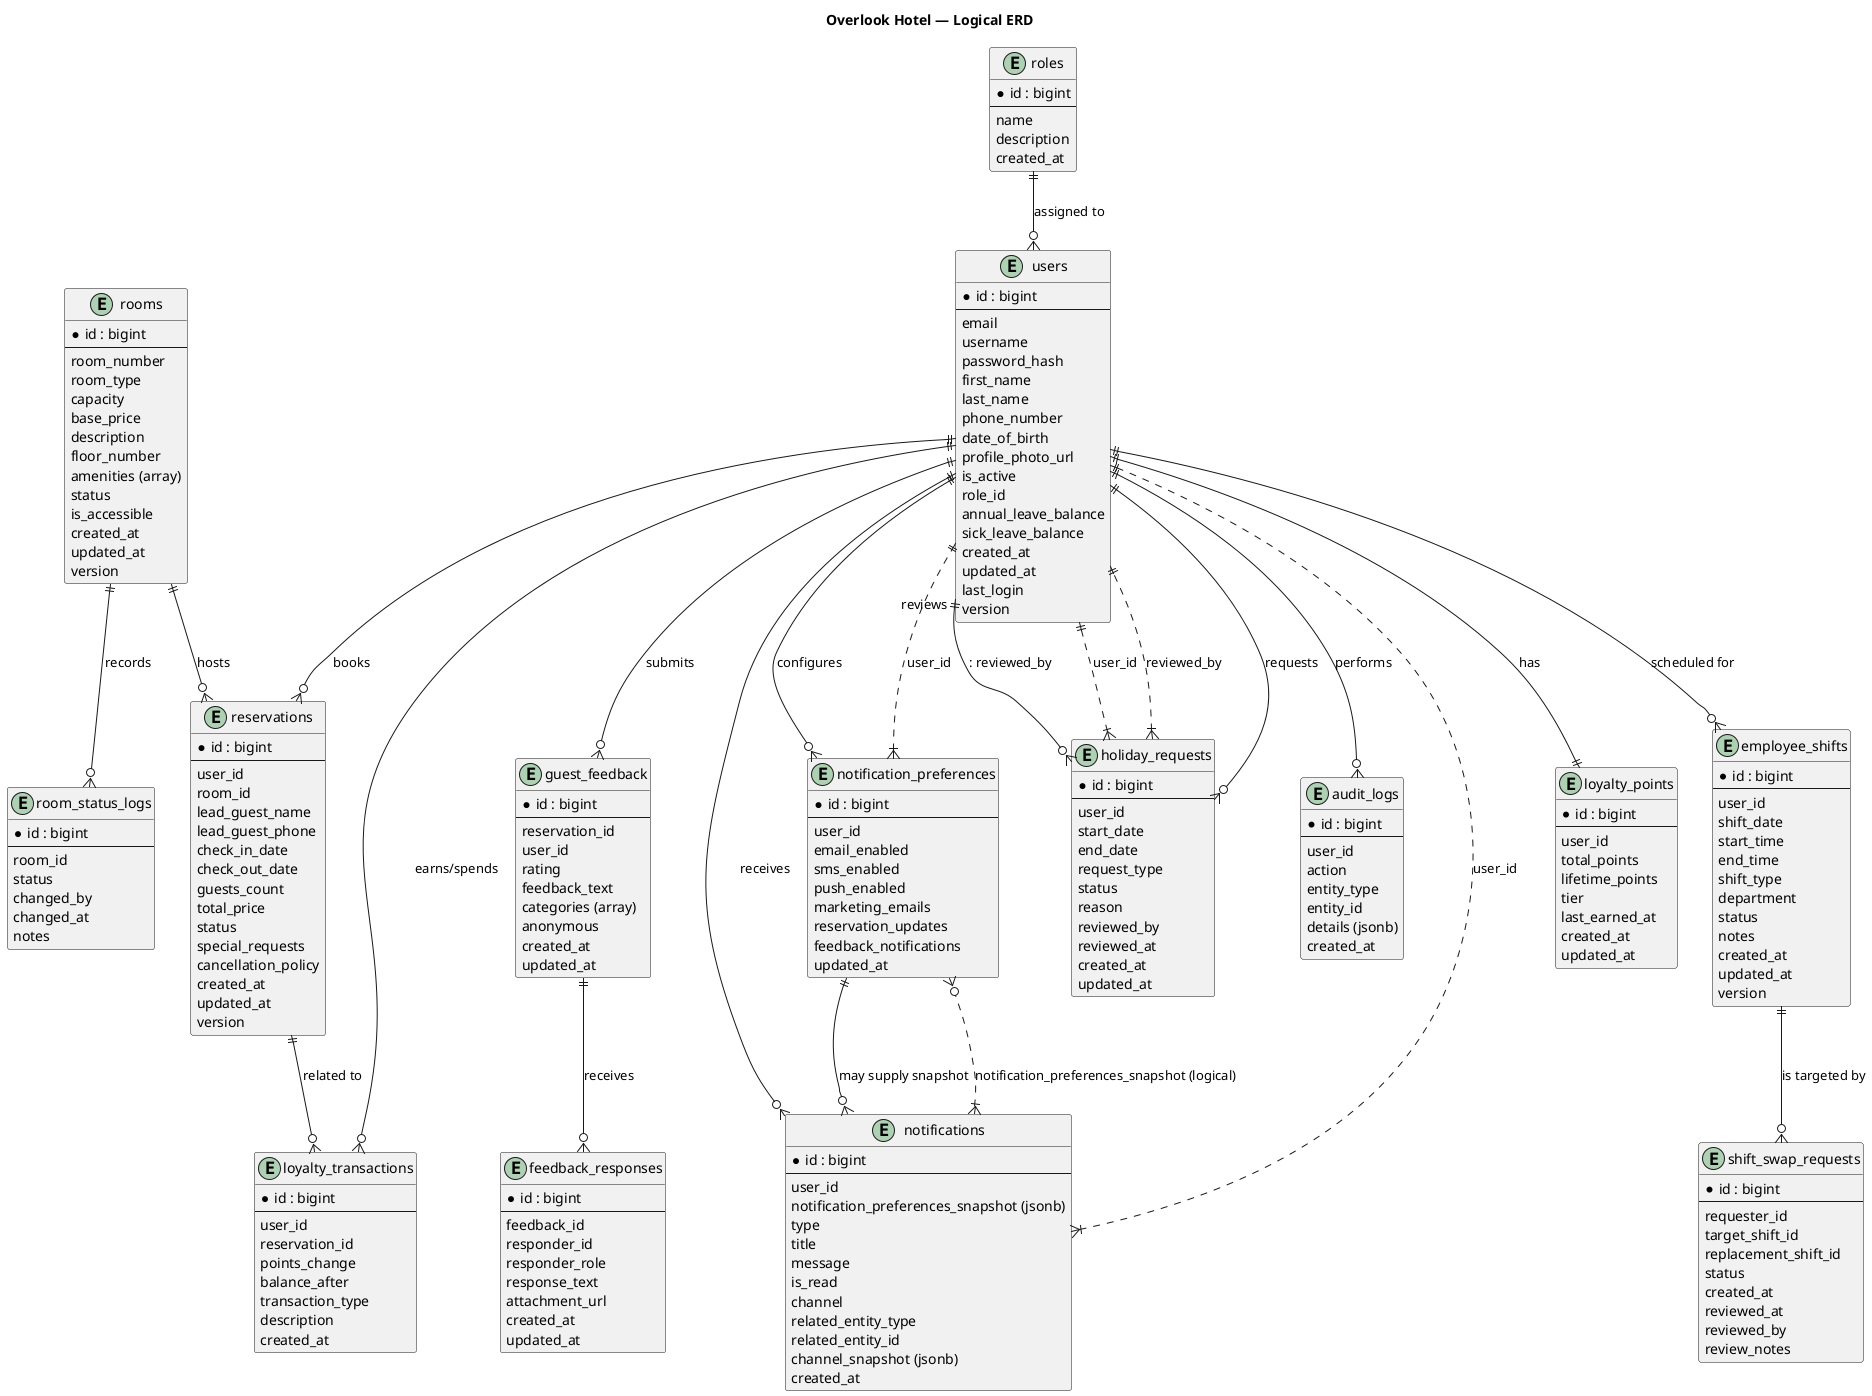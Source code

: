 @startuml Overlook Hotel ER Diagram
title Overlook Hotel — Logical ERD

entity "roles" as roles {
  * id : bigint
  --
  name
  description
  created_at
}

entity "users" as users {
  * id : bigint
  --
  email
  username
  password_hash
  first_name
  last_name
  phone_number
  date_of_birth
  profile_photo_url
  is_active
  role_id
  annual_leave_balance
  sick_leave_balance
  created_at
  updated_at
  last_login
  version
}

entity "rooms" as rooms {
  * id : bigint
  --
  room_number
  room_type
  capacity
  base_price
  description
  floor_number
  amenities (array)
  status
  is_accessible
  created_at
  updated_at
  version
}

entity "reservations" as reservations {
  * id : bigint
  --
  user_id
  room_id
  lead_guest_name
  lead_guest_phone
  check_in_date
  check_out_date
  guests_count
  total_price
  status
  special_requests
  cancellation_policy
  created_at
  updated_at
  version
}

entity "loyalty_points" as loyalty_points {
  * id : bigint
  --
  user_id
  total_points
  lifetime_points
  tier
  last_earned_at
  created_at
  updated_at
}

entity "loyalty_transactions" as loyalty_transactions {
  * id : bigint
  --
  user_id
  reservation_id
  points_change
  balance_after
  transaction_type
  description
  created_at
}

entity "employee_shifts" as employee_shifts {
  * id : bigint
  --
  user_id
  shift_date
  start_time
  end_time
  shift_type
  department
  status
  notes
  created_at
  updated_at
  version
}

entity "shift_swap_requests" as shift_swap_requests {
  * id : bigint
  --
  requester_id
  target_shift_id
  replacement_shift_id
  status
  created_at
  reviewed_at
  reviewed_by
  review_notes
}

entity "holiday_requests" as holiday_requests {
  * id : bigint
  --
  user_id
  start_date
  end_date
  request_type
  status
  reason
  reviewed_by
  reviewed_at
  created_at
  updated_at
}

entity "guest_feedback" as guest_feedback {
  * id : bigint
  --
  reservation_id
  user_id
  rating
  feedback_text
  categories (array)
  anonymous
  created_at
  updated_at
}

entity "feedback_responses" as feedback_responses {
  * id : bigint
  --
  feedback_id
  responder_id
  responder_role
  response_text
  attachment_url
  created_at
  updated_at
}

entity "notification_preferences" as notification_preferences {
  * id : bigint
  --
  user_id
  email_enabled
  sms_enabled
  push_enabled
  marketing_emails
  reservation_updates
  feedback_notifications
  updated_at
}

entity "notifications" as notifications {
  * id : bigint
  --
  user_id
  notification_preferences_snapshot (jsonb)
  type
  title
  message
  is_read
  channel
  related_entity_type
  related_entity_id
  channel_snapshot (jsonb)
  created_at
}

entity "room_status_logs" as room_status_logs {
  * id : bigint
  --
  room_id
  status
  changed_by
  changed_at
  notes
}

entity "audit_logs" as audit_logs {
  * id : bigint
  --
  user_id
  action
  entity_type
  entity_id
  details (jsonb)
  created_at
}

roles ||--o{ users : "assigned to"
users ||--o{ reservations : "books"
rooms ||--o{ reservations : "hosts"
users ||--|| loyalty_points : "has"
users ||--o{ loyalty_transactions : "earns/spends"
reservations ||--o{ loyalty_transactions : "related to"
users ||--o{ employee_shifts : "scheduled for"
employee_shifts ||--o{ shift_swap_requests : "is targeted by"
users ||--o{ guest_feedback : "submits"
guest_feedback ||--o{ feedback_responses : "receives"
users ||--o{ notification_preferences : "configures"
users ||--o{ notifications : "receives"
notification_preferences ||--o{ notifications : "may supply snapshot"
rooms ||--o{ room_status_logs : "records"
users ||--o{ audit_logs : "performs"
users ||--o{ holiday_requests : "requests"
users ||--o{ holiday_requests : "reviews" : reviewed_by

' Specific FKs (visual)
holiday_requests }|..|| users : "user_id"
holiday_requests }|..|| users : "reviewed_by"
notification_preferences }|..|| users : "user_id"
notifications }|..|| users : "user_id"
notifications }|..o{ notification_preferences : "notification_preferences_snapshot (logical)"

@enduml

